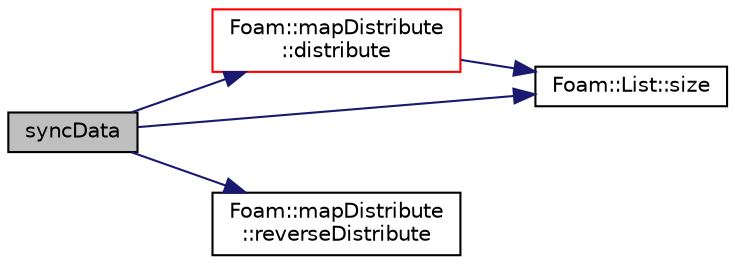 digraph "syncData"
{
  bgcolor="transparent";
  edge [fontname="Helvetica",fontsize="10",labelfontname="Helvetica",labelfontsize="10"];
  node [fontname="Helvetica",fontsize="10",shape=record];
  rankdir="LR";
  Node1 [label="syncData",height=0.2,width=0.4,color="black", fillcolor="grey75", style="filled", fontcolor="black"];
  Node1 -> Node2 [color="midnightblue",fontsize="10",style="solid",fontname="Helvetica"];
  Node2 [label="Foam::mapDistribute\l::distribute",height=0.2,width=0.4,color="red",URL="$a01402.html#a33e0f8481eb68bf011731ec98e8f7c65",tooltip="Distribute data. Note:schedule only used for Pstream::scheduled. "];
  Node2 -> Node3 [color="midnightblue",fontsize="10",style="solid",fontname="Helvetica"];
  Node3 [label="Foam::List::size",height=0.2,width=0.4,color="black",URL="$a01364.html#a8a5f6fa29bd4b500caf186f60245b384",tooltip="Override size to be inconsistent with allocated storage. "];
  Node1 -> Node4 [color="midnightblue",fontsize="10",style="solid",fontname="Helvetica"];
  Node4 [label="Foam::mapDistribute\l::reverseDistribute",height=0.2,width=0.4,color="black",URL="$a01402.html#ae5978ec7d5cfaaa710d2266027280062",tooltip="Reverse distribute data using default commsType. "];
  Node1 -> Node3 [color="midnightblue",fontsize="10",style="solid",fontname="Helvetica"];
}
